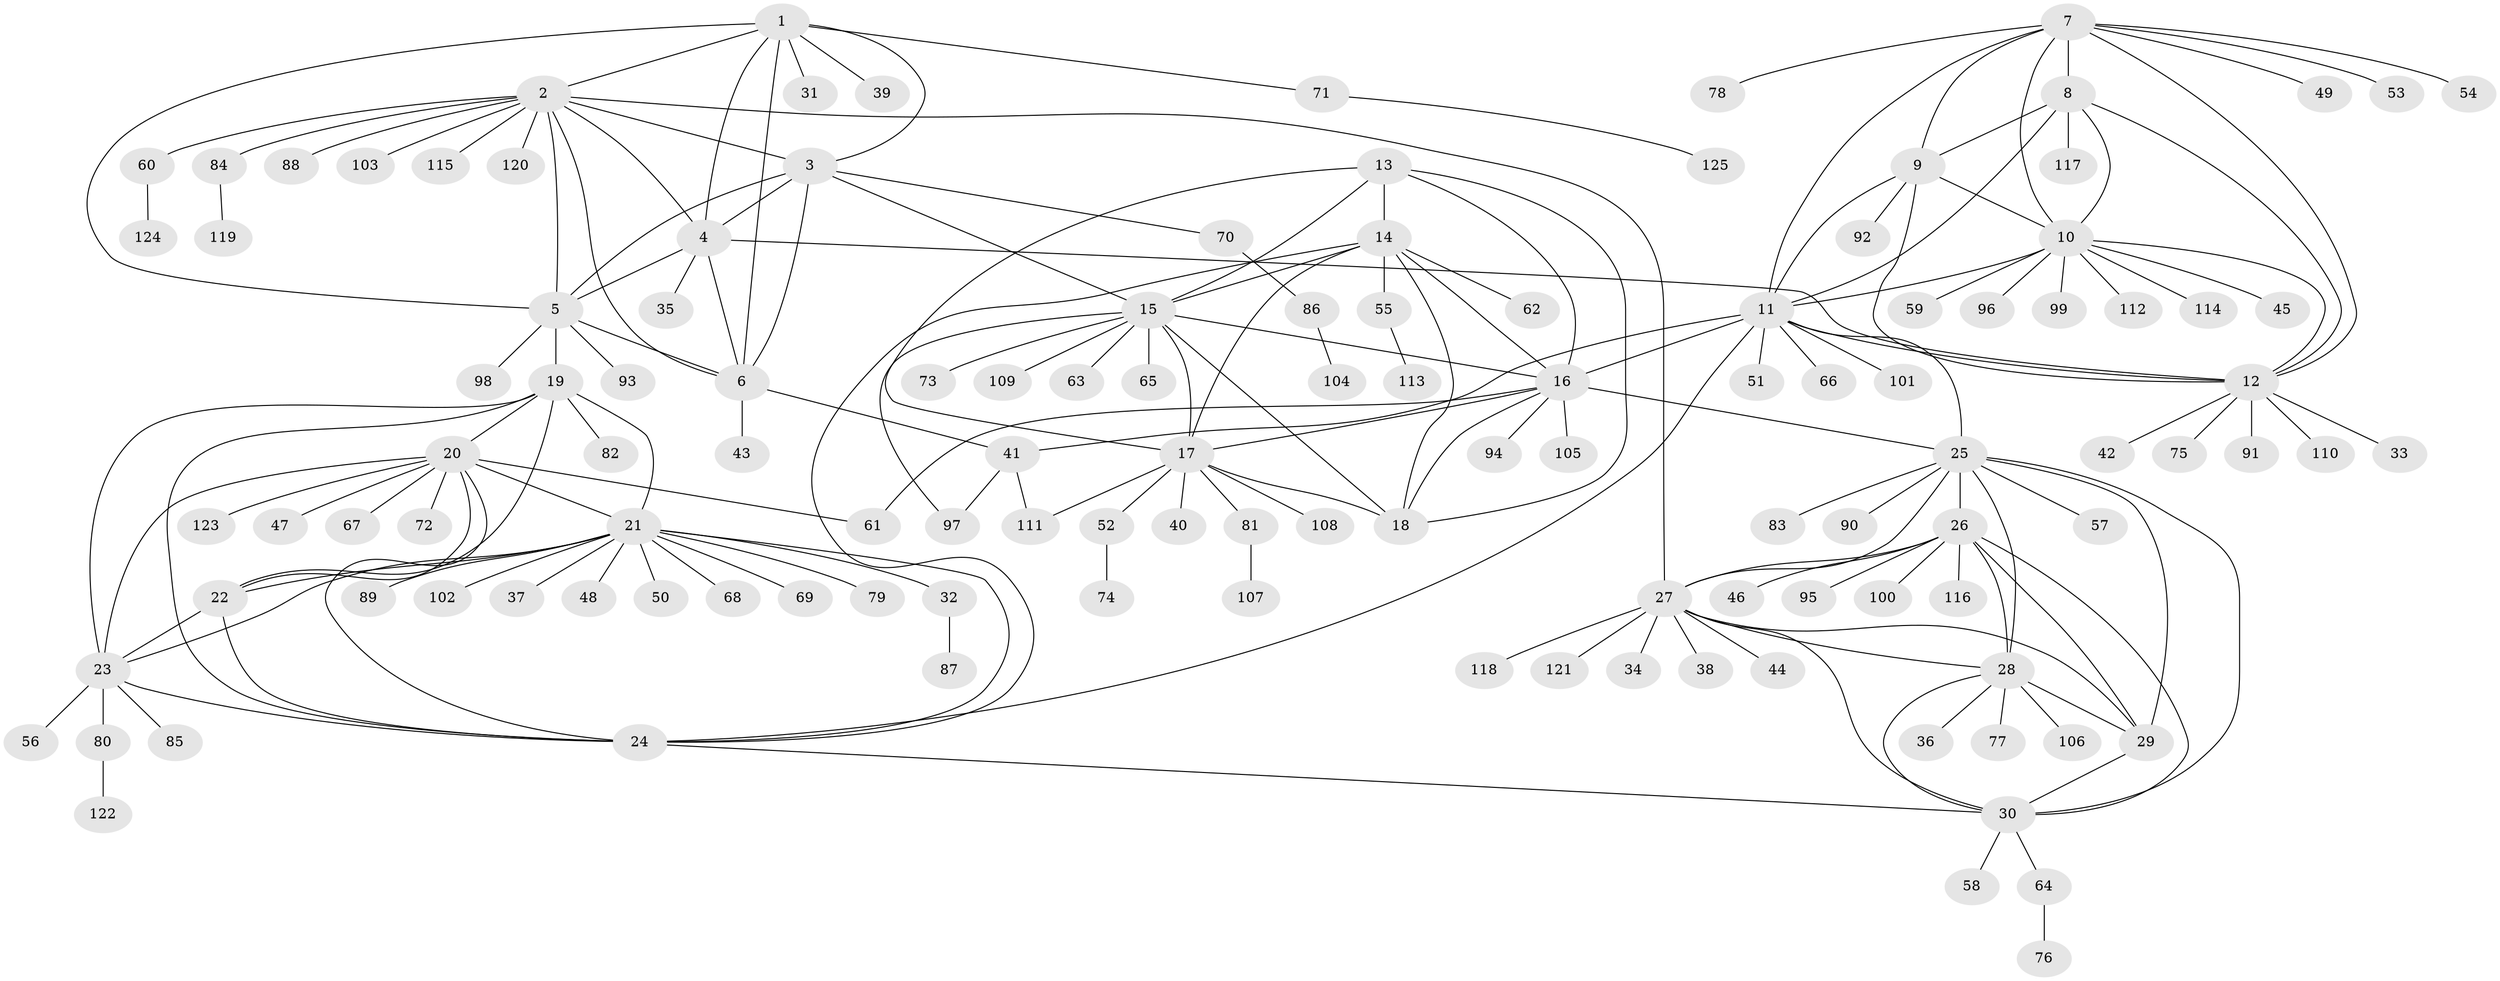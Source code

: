 // Generated by graph-tools (version 1.1) at 2025/50/03/09/25 03:50:29]
// undirected, 125 vertices, 184 edges
graph export_dot {
graph [start="1"]
  node [color=gray90,style=filled];
  1;
  2;
  3;
  4;
  5;
  6;
  7;
  8;
  9;
  10;
  11;
  12;
  13;
  14;
  15;
  16;
  17;
  18;
  19;
  20;
  21;
  22;
  23;
  24;
  25;
  26;
  27;
  28;
  29;
  30;
  31;
  32;
  33;
  34;
  35;
  36;
  37;
  38;
  39;
  40;
  41;
  42;
  43;
  44;
  45;
  46;
  47;
  48;
  49;
  50;
  51;
  52;
  53;
  54;
  55;
  56;
  57;
  58;
  59;
  60;
  61;
  62;
  63;
  64;
  65;
  66;
  67;
  68;
  69;
  70;
  71;
  72;
  73;
  74;
  75;
  76;
  77;
  78;
  79;
  80;
  81;
  82;
  83;
  84;
  85;
  86;
  87;
  88;
  89;
  90;
  91;
  92;
  93;
  94;
  95;
  96;
  97;
  98;
  99;
  100;
  101;
  102;
  103;
  104;
  105;
  106;
  107;
  108;
  109;
  110;
  111;
  112;
  113;
  114;
  115;
  116;
  117;
  118;
  119;
  120;
  121;
  122;
  123;
  124;
  125;
  1 -- 2;
  1 -- 3;
  1 -- 4;
  1 -- 5;
  1 -- 6;
  1 -- 31;
  1 -- 39;
  1 -- 71;
  2 -- 3;
  2 -- 4;
  2 -- 5;
  2 -- 6;
  2 -- 27;
  2 -- 60;
  2 -- 84;
  2 -- 88;
  2 -- 103;
  2 -- 115;
  2 -- 120;
  3 -- 4;
  3 -- 5;
  3 -- 6;
  3 -- 15;
  3 -- 70;
  4 -- 5;
  4 -- 6;
  4 -- 12;
  4 -- 35;
  5 -- 6;
  5 -- 19;
  5 -- 93;
  5 -- 98;
  6 -- 41;
  6 -- 43;
  7 -- 8;
  7 -- 9;
  7 -- 10;
  7 -- 11;
  7 -- 12;
  7 -- 49;
  7 -- 53;
  7 -- 54;
  7 -- 78;
  8 -- 9;
  8 -- 10;
  8 -- 11;
  8 -- 12;
  8 -- 117;
  9 -- 10;
  9 -- 11;
  9 -- 12;
  9 -- 92;
  10 -- 11;
  10 -- 12;
  10 -- 45;
  10 -- 59;
  10 -- 96;
  10 -- 99;
  10 -- 112;
  10 -- 114;
  11 -- 12;
  11 -- 16;
  11 -- 24;
  11 -- 25;
  11 -- 41;
  11 -- 51;
  11 -- 66;
  11 -- 101;
  12 -- 33;
  12 -- 42;
  12 -- 75;
  12 -- 91;
  12 -- 110;
  13 -- 14;
  13 -- 15;
  13 -- 16;
  13 -- 17;
  13 -- 18;
  14 -- 15;
  14 -- 16;
  14 -- 17;
  14 -- 18;
  14 -- 24;
  14 -- 55;
  14 -- 62;
  15 -- 16;
  15 -- 17;
  15 -- 18;
  15 -- 63;
  15 -- 65;
  15 -- 73;
  15 -- 97;
  15 -- 109;
  16 -- 17;
  16 -- 18;
  16 -- 25;
  16 -- 61;
  16 -- 94;
  16 -- 105;
  17 -- 18;
  17 -- 40;
  17 -- 52;
  17 -- 81;
  17 -- 108;
  17 -- 111;
  19 -- 20;
  19 -- 21;
  19 -- 22;
  19 -- 23;
  19 -- 24;
  19 -- 82;
  20 -- 21;
  20 -- 22;
  20 -- 23;
  20 -- 24;
  20 -- 47;
  20 -- 61;
  20 -- 67;
  20 -- 72;
  20 -- 123;
  21 -- 22;
  21 -- 23;
  21 -- 24;
  21 -- 32;
  21 -- 37;
  21 -- 48;
  21 -- 50;
  21 -- 68;
  21 -- 69;
  21 -- 79;
  21 -- 89;
  21 -- 102;
  22 -- 23;
  22 -- 24;
  23 -- 24;
  23 -- 56;
  23 -- 80;
  23 -- 85;
  24 -- 30;
  25 -- 26;
  25 -- 27;
  25 -- 28;
  25 -- 29;
  25 -- 30;
  25 -- 57;
  25 -- 83;
  25 -- 90;
  26 -- 27;
  26 -- 28;
  26 -- 29;
  26 -- 30;
  26 -- 46;
  26 -- 95;
  26 -- 100;
  26 -- 116;
  27 -- 28;
  27 -- 29;
  27 -- 30;
  27 -- 34;
  27 -- 38;
  27 -- 44;
  27 -- 118;
  27 -- 121;
  28 -- 29;
  28 -- 30;
  28 -- 36;
  28 -- 77;
  28 -- 106;
  29 -- 30;
  30 -- 58;
  30 -- 64;
  32 -- 87;
  41 -- 97;
  41 -- 111;
  52 -- 74;
  55 -- 113;
  60 -- 124;
  64 -- 76;
  70 -- 86;
  71 -- 125;
  80 -- 122;
  81 -- 107;
  84 -- 119;
  86 -- 104;
}
